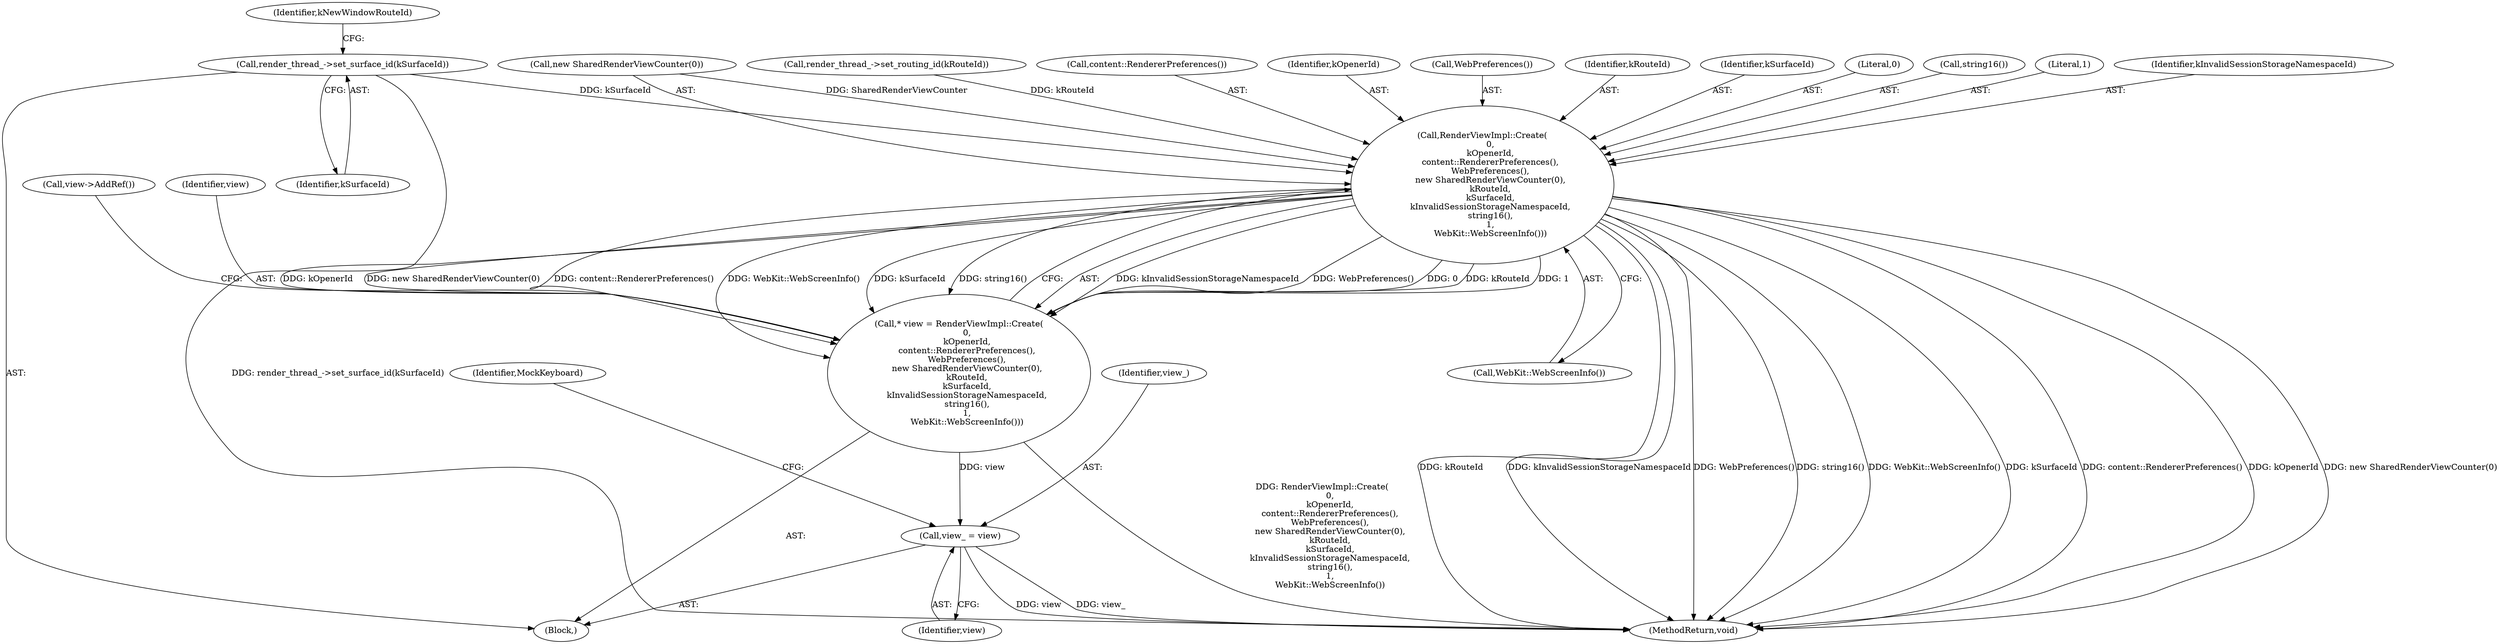 digraph "0_Chrome_744c2a2d90c3c9a33c818e1ea4b7ccb5010663a0_18@API" {
"1000116" [label="(Call,render_thread_->set_surface_id(kSurfaceId))"];
"1000138" [label="(Call,RenderViewImpl::Create(\n      0,\n      kOpenerId,\n      content::RendererPreferences(),\n      WebPreferences(),\n      new SharedRenderViewCounter(0),\n      kRouteId,\n      kSurfaceId,\n      kInvalidSessionStorageNamespaceId,\n      string16(),\n      1,\n      WebKit::WebScreenInfo()))"];
"1000136" [label="(Call,* view = RenderViewImpl::Create(\n      0,\n      kOpenerId,\n      content::RendererPreferences(),\n      WebPreferences(),\n      new SharedRenderViewCounter(0),\n      kRouteId,\n      kSurfaceId,\n      kInvalidSessionStorageNamespaceId,\n      string16(),\n      1,\n      WebKit::WebScreenInfo()))"];
"1000152" [label="(Call,view_ = view)"];
"1000116" [label="(Call,render_thread_->set_surface_id(kSurfaceId))"];
"1000143" [label="(Call,new SharedRenderViewCounter(0))"];
"1000114" [label="(Call,render_thread_->set_routing_id(kRouteId))"];
"1000137" [label="(Identifier,view)"];
"1000150" [label="(Call,WebKit::WebScreenInfo())"];
"1000141" [label="(Call,content::RendererPreferences())"];
"1000152" [label="(Call,view_ = view)"];
"1000119" [label="(Identifier,kNewWindowRouteId)"];
"1000140" [label="(Identifier,kOpenerId)"];
"1000142" [label="(Call,WebPreferences())"];
"1000145" [label="(Identifier,kRouteId)"];
"1000138" [label="(Call,RenderViewImpl::Create(\n      0,\n      kOpenerId,\n      content::RendererPreferences(),\n      WebPreferences(),\n      new SharedRenderViewCounter(0),\n      kRouteId,\n      kSurfaceId,\n      kInvalidSessionStorageNamespaceId,\n      string16(),\n      1,\n      WebKit::WebScreenInfo()))"];
"1000157" [label="(Identifier,MockKeyboard)"];
"1000117" [label="(Identifier,kSurfaceId)"];
"1000146" [label="(Identifier,kSurfaceId)"];
"1000101" [label="(Block,)"];
"1000139" [label="(Literal,0)"];
"1000158" [label="(MethodReturn,void)"];
"1000148" [label="(Call,string16())"];
"1000149" [label="(Literal,1)"];
"1000153" [label="(Identifier,view_)"];
"1000154" [label="(Identifier,view)"];
"1000147" [label="(Identifier,kInvalidSessionStorageNamespaceId)"];
"1000151" [label="(Call,view->AddRef())"];
"1000136" [label="(Call,* view = RenderViewImpl::Create(\n      0,\n      kOpenerId,\n      content::RendererPreferences(),\n      WebPreferences(),\n      new SharedRenderViewCounter(0),\n      kRouteId,\n      kSurfaceId,\n      kInvalidSessionStorageNamespaceId,\n      string16(),\n      1,\n      WebKit::WebScreenInfo()))"];
"1000116" -> "1000101"  [label="AST: "];
"1000116" -> "1000117"  [label="CFG: "];
"1000117" -> "1000116"  [label="AST: "];
"1000119" -> "1000116"  [label="CFG: "];
"1000116" -> "1000158"  [label="DDG: render_thread_->set_surface_id(kSurfaceId)"];
"1000116" -> "1000138"  [label="DDG: kSurfaceId"];
"1000138" -> "1000136"  [label="AST: "];
"1000138" -> "1000150"  [label="CFG: "];
"1000139" -> "1000138"  [label="AST: "];
"1000140" -> "1000138"  [label="AST: "];
"1000141" -> "1000138"  [label="AST: "];
"1000142" -> "1000138"  [label="AST: "];
"1000143" -> "1000138"  [label="AST: "];
"1000145" -> "1000138"  [label="AST: "];
"1000146" -> "1000138"  [label="AST: "];
"1000147" -> "1000138"  [label="AST: "];
"1000148" -> "1000138"  [label="AST: "];
"1000149" -> "1000138"  [label="AST: "];
"1000150" -> "1000138"  [label="AST: "];
"1000136" -> "1000138"  [label="CFG: "];
"1000138" -> "1000158"  [label="DDG: WebPreferences()"];
"1000138" -> "1000158"  [label="DDG: string16()"];
"1000138" -> "1000158"  [label="DDG: WebKit::WebScreenInfo()"];
"1000138" -> "1000158"  [label="DDG: kSurfaceId"];
"1000138" -> "1000158"  [label="DDG: content::RendererPreferences()"];
"1000138" -> "1000158"  [label="DDG: kOpenerId"];
"1000138" -> "1000158"  [label="DDG: new SharedRenderViewCounter(0)"];
"1000138" -> "1000158"  [label="DDG: kRouteId"];
"1000138" -> "1000158"  [label="DDG: kInvalidSessionStorageNamespaceId"];
"1000138" -> "1000136"  [label="DDG: kInvalidSessionStorageNamespaceId"];
"1000138" -> "1000136"  [label="DDG: WebPreferences()"];
"1000138" -> "1000136"  [label="DDG: 0"];
"1000138" -> "1000136"  [label="DDG: kRouteId"];
"1000138" -> "1000136"  [label="DDG: 1"];
"1000138" -> "1000136"  [label="DDG: kOpenerId"];
"1000138" -> "1000136"  [label="DDG: new SharedRenderViewCounter(0)"];
"1000138" -> "1000136"  [label="DDG: content::RendererPreferences()"];
"1000138" -> "1000136"  [label="DDG: WebKit::WebScreenInfo()"];
"1000138" -> "1000136"  [label="DDG: kSurfaceId"];
"1000138" -> "1000136"  [label="DDG: string16()"];
"1000143" -> "1000138"  [label="DDG: SharedRenderViewCounter"];
"1000114" -> "1000138"  [label="DDG: kRouteId"];
"1000136" -> "1000101"  [label="AST: "];
"1000137" -> "1000136"  [label="AST: "];
"1000151" -> "1000136"  [label="CFG: "];
"1000136" -> "1000158"  [label="DDG: RenderViewImpl::Create(\n      0,\n      kOpenerId,\n      content::RendererPreferences(),\n      WebPreferences(),\n      new SharedRenderViewCounter(0),\n      kRouteId,\n      kSurfaceId,\n      kInvalidSessionStorageNamespaceId,\n      string16(),\n      1,\n      WebKit::WebScreenInfo())"];
"1000136" -> "1000152"  [label="DDG: view"];
"1000152" -> "1000101"  [label="AST: "];
"1000152" -> "1000154"  [label="CFG: "];
"1000153" -> "1000152"  [label="AST: "];
"1000154" -> "1000152"  [label="AST: "];
"1000157" -> "1000152"  [label="CFG: "];
"1000152" -> "1000158"  [label="DDG: view"];
"1000152" -> "1000158"  [label="DDG: view_"];
}
